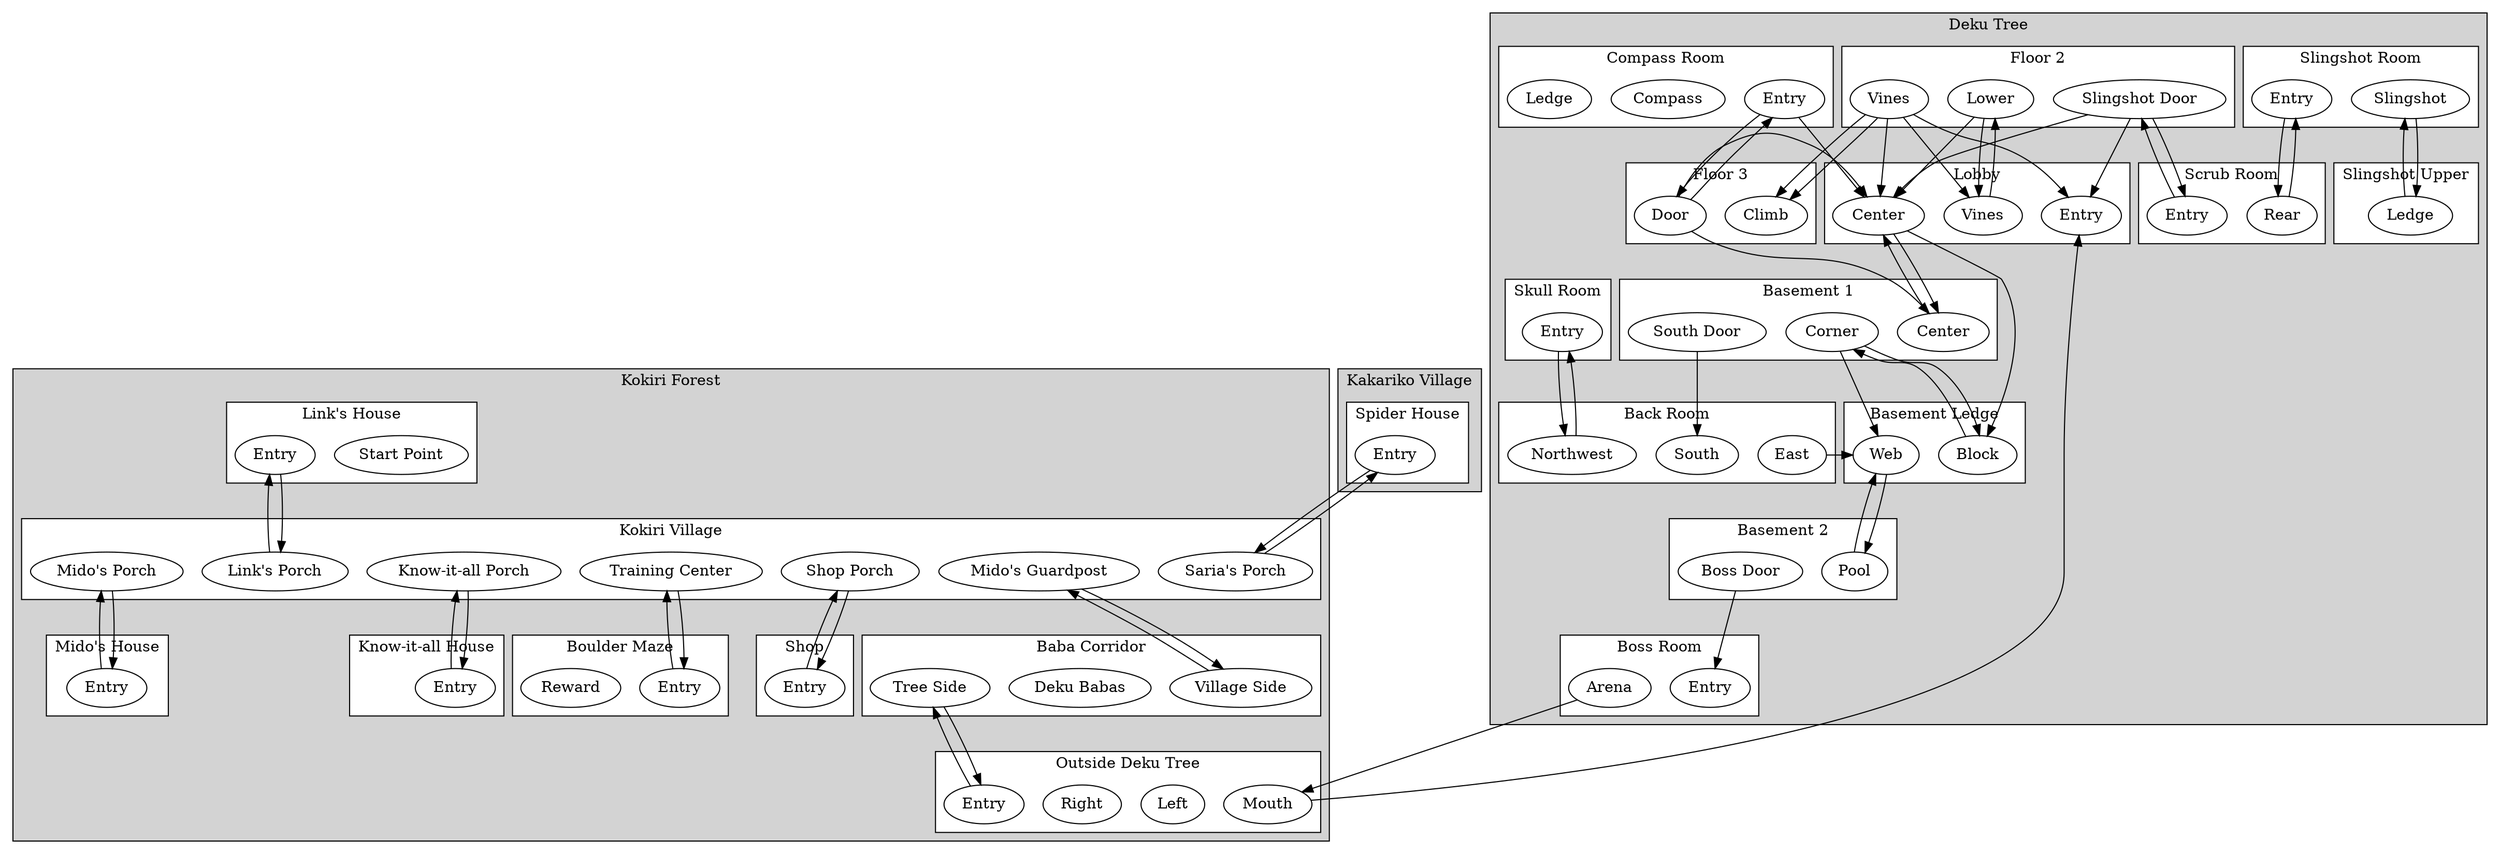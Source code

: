 digraph sample {
    ranksep=1.0;
    subgraph cluster_Deku_Tree {
        subgraph cluster_Deku_Tree__Lobby {
            Deku_Tree__Lobby__Entry [label = "Entry"];
            Deku_Tree__Lobby__Center [label = "Center"];
            Deku_Tree__Lobby__Vines [label = "Vines"];
            label = "Lobby";
            bgcolor = "white";
        }
        subgraph cluster_Deku_Tree__Floor_2 {
            Deku_Tree__Floor_2__Lower [label = "Lower"];
            Deku_Tree__Floor_2__Vines [label = "Vines"];
            Deku_Tree__Floor_2__Slingshot_Door [label = "Slingshot Door"];
            label = "Floor 2";
            bgcolor = "white";
        }
        subgraph cluster_Deku_Tree__Scrub_Room {
            Deku_Tree__Scrub_Room__Entry [label = "Entry"];
            Deku_Tree__Scrub_Room__Rear [label = "Rear"];
            label = "Scrub Room";
            bgcolor = "white";
        }
        subgraph cluster_Deku_Tree__Slingshot_Room {
            Deku_Tree__Slingshot_Room__Entry [label = "Entry"];
            Deku_Tree__Slingshot_Room__Slingshot [label = "Slingshot"];
            label = "Slingshot Room";
            bgcolor = "white";
        }
        subgraph cluster_Deku_Tree__Slingshot_Upper {
            Deku_Tree__Slingshot_Upper__Ledge [label = "Ledge"];
            label = "Slingshot Upper";
            bgcolor = "white";
        }
        subgraph cluster_Deku_Tree__Floor_3 {
            Deku_Tree__Floor_3__Climb [label = "Climb"];
            Deku_Tree__Floor_3__Door [label = "Door"];
            label = "Floor 3";
            bgcolor = "white";
        }
        subgraph cluster_Deku_Tree__Compass_Room {
            Deku_Tree__Compass_Room__Entry [label = "Entry"];
            Deku_Tree__Compass_Room__Compass [label = "Compass"];
            Deku_Tree__Compass_Room__Ledge [label = "Ledge"];
            label = "Compass Room";
            bgcolor = "white";
        }
        subgraph cluster_Deku_Tree__Basement_1 {
            Deku_Tree__Basement_1__Center [label = "Center"];
            Deku_Tree__Basement_1__Corner [label = "Corner"];
            Deku_Tree__Basement_1__South_Door [label = "South Door"];
            label = "Basement 1";
            bgcolor = "white";
        }
        subgraph cluster_Deku_Tree__Back_Room {
            Deku_Tree__Back_Room__South [label = "South"];
            Deku_Tree__Back_Room__Northwest [label = "Northwest"];
            Deku_Tree__Back_Room__East [label = "East"];
            label = "Back Room";
            bgcolor = "white";
        }
        subgraph cluster_Deku_Tree__Skull_Room {
            Deku_Tree__Skull_Room__Entry [label = "Entry"];
            label = "Skull Room";
            bgcolor = "white";
        }
        subgraph cluster_Deku_Tree__Basement_Ledge {
            Deku_Tree__Basement_Ledge__Block [label = "Block"];
            Deku_Tree__Basement_Ledge__Web [label = "Web"];
            label = "Basement Ledge";
            bgcolor = "white";
        }
        subgraph cluster_Deku_Tree__Basement_2 {
            Deku_Tree__Basement_2__Pool [label = "Pool"];
            Deku_Tree__Basement_2__Boss_Door [label = "Boss Door"];
            label = "Basement 2";
            bgcolor = "white";
        }
        subgraph cluster_Deku_Tree__Boss_Room {
            Deku_Tree__Boss_Room__Entry [label = "Entry"];
            Deku_Tree__Boss_Room__Arena [label = "Arena"];
            label = "Boss Room";
            bgcolor = "white";
        }
        label = "Deku Tree";
        bgcolor = "lightgrey";
    }
    subgraph cluster_KF {
        subgraph cluster_KF__Links_House {
            KF__Links_House__Start_Point [label = "Start Point"];
            KF__Links_House__Entry [label = "Entry"];
            label = "Link's House";
            bgcolor = "white";
        }
        subgraph cluster_KF__Kokiri_Village {
            KF__Kokiri_Village__Links_Porch [label = "Link's Porch"];
            KF__Kokiri_Village__Midos_Porch [label = "Mido's Porch"];
            KF__Kokiri_Village__Know_it_all_Porch [label = "Know-it-all Porch"];
            KF__Kokiri_Village__Training_Center [label = "Training Center"];
            KF__Kokiri_Village__Shop_Porch [label = "Shop Porch"];
            KF__Kokiri_Village__Sarias_Porch [label = "Saria's Porch"];
            KF__Kokiri_Village__Midos_Guardpost [label = "Mido's Guardpost"];
            label = "Kokiri Village";
            bgcolor = "white";
        }
        subgraph cluster_KF__Boulder_Maze {
            KF__Boulder_Maze__Entry [label = "Entry"];
            KF__Boulder_Maze__Reward [label = "Reward"];
            label = "Boulder Maze";
            bgcolor = "white";
        }
        subgraph cluster_KF__Baba_Corridor {
            KF__Baba_Corridor__Village_Side [label = "Village Side"];
            KF__Baba_Corridor__Deku_Babas [label = "Deku Babas"];
            KF__Baba_Corridor__Tree_Side [label = "Tree Side"];
            label = "Baba Corridor";
            bgcolor = "white";
        }
        subgraph cluster_KF__Outside_Deku_Tree {
            KF__Outside_Deku_Tree__Entry [label = "Entry"];
            KF__Outside_Deku_Tree__Left [label = "Left"];
            KF__Outside_Deku_Tree__Right [label = "Right"];
            KF__Outside_Deku_Tree__Mouth [label = "Mouth"];
            label = "Outside Deku Tree";
            bgcolor = "white";
        }
        subgraph cluster_KF__Midos_House {
            KF__Midos_House__Entry [label = "Entry"];
            label = "Mido's House";
            bgcolor = "white";
        }
        subgraph cluster_KF__Know_it_all_House {
            KF__Know_it_all_House__Entry [label = "Entry"];
            label = "Know-it-all House";
            bgcolor = "white";
        }
        subgraph cluster_KF__Shop {
            KF__Shop__Entry [label = "Entry"];
            label = "Shop";
            bgcolor = "white";
        }
        label = "Kokiri Forest";
        bgcolor = "lightgrey";
    }
    subgraph cluster_Kak {
        subgraph cluster_Kak__Spider_House {
            Kak__Spider_House__Entry [label = "Entry"];
            label = "Spider House";
            bgcolor = "white";
        }
        label = "Kakariko Village";
        bgcolor = "lightgrey";
    }
    Deku_Tree__Lobby__Center -> Deku_Tree__Basement_1__Center;
    Deku_Tree__Lobby__Center -> Deku_Tree__Basement_Ledge__Block;
    Deku_Tree__Lobby__Vines -> Deku_Tree__Floor_2__Lower;
    Deku_Tree__Floor_2__Lower -> Deku_Tree__Lobby__Center;
    Deku_Tree__Floor_2__Lower -> Deku_Tree__Lobby__Vines;
    Deku_Tree__Floor_2__Vines -> Deku_Tree__Floor_3__Climb;
    Deku_Tree__Floor_2__Vines -> Deku_Tree__Floor_3__Climb;
    Deku_Tree__Floor_2__Vines -> Deku_Tree__Lobby__Center;
    Deku_Tree__Floor_2__Vines -> Deku_Tree__Lobby__Entry;
    Deku_Tree__Floor_2__Vines -> Deku_Tree__Lobby__Vines;
    Deku_Tree__Floor_2__Slingshot_Door -> Deku_Tree__Lobby__Center;
    Deku_Tree__Floor_2__Slingshot_Door -> Deku_Tree__Lobby__Entry;
    Deku_Tree__Floor_2__Slingshot_Door -> Deku_Tree__Scrub_Room__Entry;
    Deku_Tree__Scrub_Room__Entry -> Deku_Tree__Floor_2__Slingshot_Door;
    Deku_Tree__Scrub_Room__Rear -> Deku_Tree__Slingshot_Room__Entry;
    Deku_Tree__Slingshot_Room__Entry -> Deku_Tree__Scrub_Room__Rear;
    Deku_Tree__Slingshot_Room__Slingshot -> Deku_Tree__Slingshot_Upper__Ledge;
    Deku_Tree__Slingshot_Upper__Ledge -> Deku_Tree__Slingshot_Room__Slingshot;
    Deku_Tree__Floor_3__Door -> Deku_Tree__Compass_Room__Entry;
    Deku_Tree__Floor_3__Door -> Deku_Tree__Lobby__Center;
    Deku_Tree__Floor_3__Door -> Deku_Tree__Basement_1__Center;
    Deku_Tree__Compass_Room__Entry -> Deku_Tree__Floor_3__Door;
    Deku_Tree__Compass_Room__Entry -> Deku_Tree__Lobby__Center;
    Deku_Tree__Basement_1__Center -> Deku_Tree__Lobby__Center;
    Deku_Tree__Basement_1__Corner -> Deku_Tree__Basement_Ledge__Block;
    Deku_Tree__Basement_1__Corner -> Deku_Tree__Basement_Ledge__Web;
    Deku_Tree__Basement_1__South_Door -> Deku_Tree__Back_Room__South;
    Deku_Tree__Back_Room__Northwest -> Deku_Tree__Skull_Room__Entry;
    Deku_Tree__Back_Room__East -> Deku_Tree__Basement_Ledge__Web;
    Deku_Tree__Skull_Room__Entry -> Deku_Tree__Back_Room__Northwest;
    Deku_Tree__Basement_Ledge__Block -> Deku_Tree__Basement_1__Corner;
    Deku_Tree__Basement_Ledge__Web -> Deku_Tree__Basement_2__Pool;
    Deku_Tree__Basement_2__Pool -> Deku_Tree__Basement_Ledge__Web;
    Deku_Tree__Basement_2__Boss_Door -> Deku_Tree__Boss_Room__Entry;
    Deku_Tree__Boss_Room__Arena -> KF__Outside_Deku_Tree__Mouth;
    KF__Links_House__Entry -> KF__Kokiri_Village__Links_Porch;
    KF__Kokiri_Village__Links_Porch -> KF__Links_House__Entry;
    KF__Kokiri_Village__Midos_Porch -> KF__Midos_House__Entry;
    KF__Kokiri_Village__Know_it_all_Porch -> KF__Know_it_all_House__Entry;
    KF__Kokiri_Village__Training_Center -> KF__Boulder_Maze__Entry;
    KF__Kokiri_Village__Shop_Porch -> KF__Shop__Entry;
    KF__Kokiri_Village__Sarias_Porch -> Kak__Spider_House__Entry;
    KF__Kokiri_Village__Midos_Guardpost -> KF__Baba_Corridor__Village_Side;
    KF__Boulder_Maze__Entry -> KF__Kokiri_Village__Training_Center;
    KF__Baba_Corridor__Village_Side -> KF__Kokiri_Village__Midos_Guardpost;
    KF__Baba_Corridor__Tree_Side -> KF__Outside_Deku_Tree__Entry;
    KF__Outside_Deku_Tree__Entry -> KF__Baba_Corridor__Tree_Side;
    KF__Outside_Deku_Tree__Mouth -> Deku_Tree__Lobby__Entry;
    KF__Midos_House__Entry -> KF__Kokiri_Village__Midos_Porch;
    KF__Know_it_all_House__Entry -> KF__Kokiri_Village__Know_it_all_Porch;
    KF__Shop__Entry -> KF__Kokiri_Village__Shop_Porch;
    Kak__Spider_House__Entry -> KF__Kokiri_Village__Sarias_Porch;
}